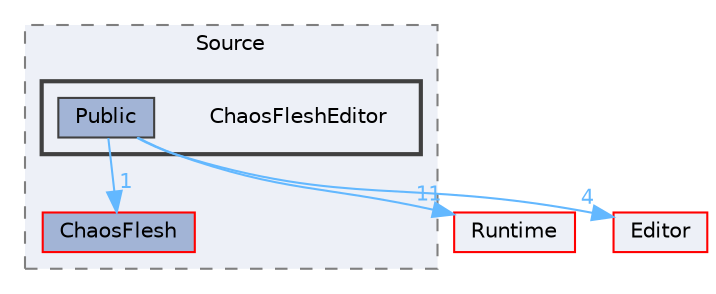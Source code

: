 digraph "ChaosFleshEditor"
{
 // INTERACTIVE_SVG=YES
 // LATEX_PDF_SIZE
  bgcolor="transparent";
  edge [fontname=Helvetica,fontsize=10,labelfontname=Helvetica,labelfontsize=10];
  node [fontname=Helvetica,fontsize=10,shape=box,height=0.2,width=0.4];
  compound=true
  subgraph clusterdir_f6318743689f2090f72fd6277770d4f7 {
    graph [ bgcolor="#edf0f7", pencolor="grey50", label="Source", fontname=Helvetica,fontsize=10 style="filled,dashed", URL="dir_f6318743689f2090f72fd6277770d4f7.html",tooltip=""]
  dir_1df7862559c6e9e91f2a130f0ff33d91 [label="ChaosFlesh", fillcolor="#a2b4d6", color="red", style="filled", URL="dir_1df7862559c6e9e91f2a130f0ff33d91.html",tooltip=""];
  subgraph clusterdir_620b3289f8e096668e03bd8bd8a10a0d {
    graph [ bgcolor="#edf0f7", pencolor="grey25", label="", fontname=Helvetica,fontsize=10 style="filled,bold", URL="dir_620b3289f8e096668e03bd8bd8a10a0d.html",tooltip=""]
    dir_620b3289f8e096668e03bd8bd8a10a0d [shape=plaintext, label="ChaosFleshEditor"];
  dir_54181201ba8c0de11f8a09f6b3add5ed [label="Public", fillcolor="#a2b4d6", color="grey25", style="filled", URL="dir_54181201ba8c0de11f8a09f6b3add5ed.html",tooltip=""];
  }
  }
  dir_7536b172fbd480bfd146a1b1acd6856b [label="Runtime", fillcolor="#edf0f7", color="red", style="filled", URL="dir_7536b172fbd480bfd146a1b1acd6856b.html",tooltip=""];
  dir_b26507eead720464ba2ac6bbc6dcec5f [label="Editor", fillcolor="#edf0f7", color="red", style="filled", URL="dir_b26507eead720464ba2ac6bbc6dcec5f.html",tooltip=""];
  dir_54181201ba8c0de11f8a09f6b3add5ed->dir_1df7862559c6e9e91f2a130f0ff33d91 [headlabel="1", labeldistance=1.5 headhref="dir_000798_000141.html" href="dir_000798_000141.html" color="steelblue1" fontcolor="steelblue1"];
  dir_54181201ba8c0de11f8a09f6b3add5ed->dir_7536b172fbd480bfd146a1b1acd6856b [headlabel="11", labeldistance=1.5 headhref="dir_000798_000984.html" href="dir_000798_000984.html" color="steelblue1" fontcolor="steelblue1"];
  dir_54181201ba8c0de11f8a09f6b3add5ed->dir_b26507eead720464ba2ac6bbc6dcec5f [headlabel="4", labeldistance=1.5 headhref="dir_000798_000357.html" href="dir_000798_000357.html" color="steelblue1" fontcolor="steelblue1"];
}
